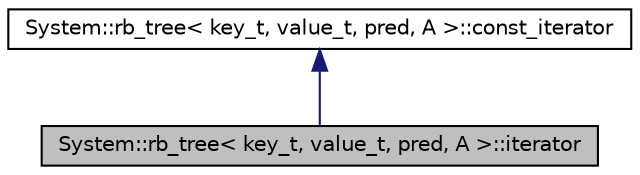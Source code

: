 digraph G
{
  edge [fontname="Helvetica",fontsize="10",labelfontname="Helvetica",labelfontsize="10"];
  node [fontname="Helvetica",fontsize="10",shape=record];
  Node1 [label="System::rb_tree\< key_t, value_t, pred, A \>::iterator",height=0.2,width=0.4,color="black", fillcolor="grey75", style="filled" fontcolor="black"];
  Node2 -> Node1 [dir="back",color="midnightblue",fontsize="10",style="solid",fontname="Helvetica"];
  Node2 [label="System::rb_tree\< key_t, value_t, pred, A \>::const_iterator",height=0.2,width=0.4,color="black", fillcolor="white", style="filled",URL="$class_system_1_1rb__tree_1_1const__iterator.html"];
}
